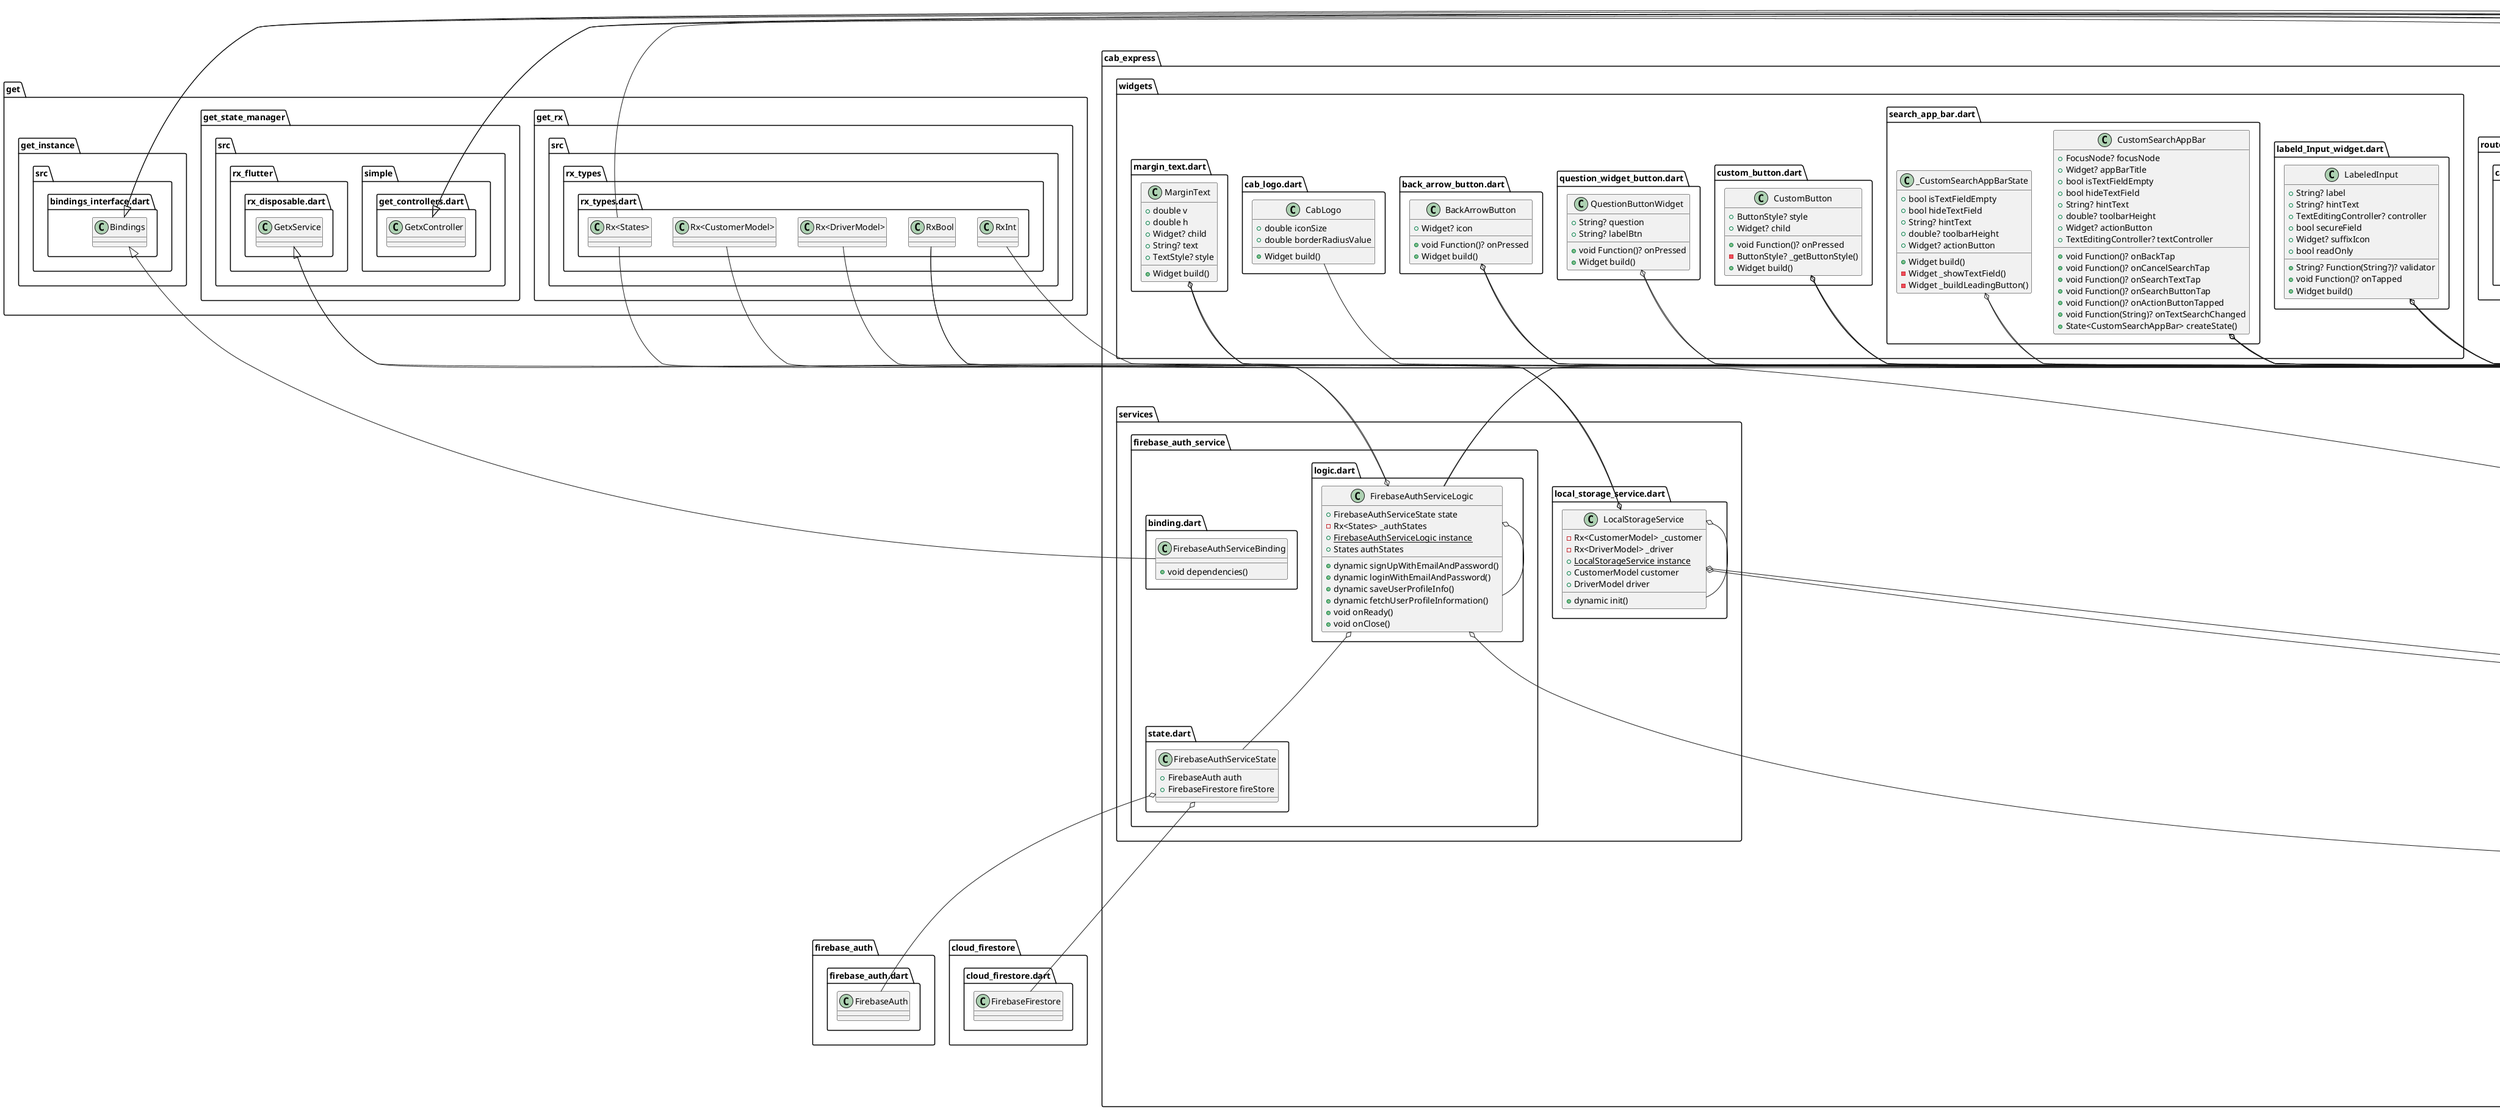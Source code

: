 @startuml
set namespaceSeparator ::

class "cab_express::cab_splash_screen.dart::CabSplashScreen" {
  +State<CabSplashScreen> createState()
}

"flutter::src::widgets::framework.dart::StatefulWidget" <|-- "cab_express::cab_splash_screen.dart::CabSplashScreen"

class "cab_express::cab_splash_screen.dart::_CabSplashScreenState" {
  +void goToPath()
  +void initState()
  +Widget build()
}

"flutter::src::widgets::framework.dart::State" <|-- "cab_express::cab_splash_screen.dart::_CabSplashScreenState"

class "cab_express::controller::dashboard_controller::binding.dart::DashboardControllerBinding" {
  +void dependencies()
}

"get::get_instance::src::bindings_interface.dart::Bindings" <|-- "cab_express::controller::dashboard_controller::binding.dart::DashboardControllerBinding"

class "cab_express::controller::dashboard_controller::logic.dart::DashboardControllerLogic" {
  +DashboardControllerState state
  -Rx<States> _states
  {static} +DashboardControllerLogic instance
  +States profileStates
  +dynamic getProfileUser()
  +void changeNavIndex()
  +void onInit()
  +void onClose()
}

"cab_express::controller::dashboard_controller::logic.dart::DashboardControllerLogic" o-- "cab_express::controller::dashboard_controller::state.dart::DashboardControllerState"
"cab_express::controller::dashboard_controller::logic.dart::DashboardControllerLogic" o-- "get::get_rx::src::rx_types::rx_types.dart::Rx<States>"
"cab_express::controller::dashboard_controller::logic.dart::DashboardControllerLogic" o-- "cab_express::controller::dashboard_controller::logic.dart::DashboardControllerLogic"
"cab_express::controller::dashboard_controller::logic.dart::DashboardControllerLogic" o-- "cab_express::utils::states.dart::States"
"get::get_state_manager::src::simple::get_controllers.dart::GetxController" <|-- "cab_express::controller::dashboard_controller::logic.dart::DashboardControllerLogic"

class "cab_express::controller::dashboard_controller::state.dart::DashboardControllerState" {
  -RxInt _navScreenIndex
  +List<Widget> screens
  +int navScreenIndex
  +int screensLength
}

"cab_express::controller::dashboard_controller::state.dart::DashboardControllerState" o-- "get::get_rx::src::rx_types::rx_types.dart::RxInt"

class "cab_express::controller::login_controller::binding.dart::LoginControllerBinding" {
  +void dependencies()
}

"get::get_instance::src::bindings_interface.dart::Bindings" <|-- "cab_express::controller::login_controller::binding.dart::LoginControllerBinding"

class "cab_express::controller::login_controller::logic.dart::LoginControllerLogic" {
  +LoginControllerState state
  +FirebaseAuthServiceLogic authController
  {static} +LoginControllerLogic instance
  +States states
  +void clearAuthStates()
  +void onLoginPressed()
  +void onReady()
  +void onClose()
}

"cab_express::controller::login_controller::logic.dart::LoginControllerLogic" o-- "cab_express::controller::login_controller::state.dart::LoginControllerState"
"cab_express::controller::login_controller::logic.dart::LoginControllerLogic" o-- "cab_express::services::firebase_auth_service::logic.dart::FirebaseAuthServiceLogic"
"cab_express::controller::login_controller::logic.dart::LoginControllerLogic" o-- "cab_express::controller::login_controller::logic.dart::LoginControllerLogic"
"cab_express::controller::login_controller::logic.dart::LoginControllerLogic" o-- "cab_express::utils::states.dart::States"
"get::get_state_manager::src::simple::get_controllers.dart::GetxController" <|-- "cab_express::controller::login_controller::logic.dart::LoginControllerLogic"

class "cab_express::controller::login_controller::state.dart::LoginControllerState" {
  +GlobalKey<FormState> formKey
  +TextEditingController email
  +TextEditingController password
  -RxBool _secureText1
  +bool secureText1
  +UserAuthModel authForm
  +dynamic dispose()
}

"cab_express::controller::login_controller::state.dart::LoginControllerState" o-- "flutter::src::widgets::framework.dart::GlobalKey<FormState>"
"cab_express::controller::login_controller::state.dart::LoginControllerState" o-- "flutter::src::widgets::editable_text.dart::TextEditingController"
"cab_express::controller::login_controller::state.dart::LoginControllerState" o-- "get::get_rx::src::rx_types::rx_types.dart::RxBool"
"cab_express::controller::login_controller::state.dart::LoginControllerState" o-- "cab_express::data::models::core::user_auth.model.dart::UserAuthModel"

class "cab_express::controller::sign_up_controller::binding.dart::SignupControllerBinding" {
  +void dependencies()
}

"get::get_instance::src::bindings_interface.dart::Bindings" <|-- "cab_express::controller::sign_up_controller::binding.dart::SignupControllerBinding"

class "cab_express::controller::sign_up_controller::logic.dart::SignupControllerLogic" {
  +SignupControllerState state
  +FirebaseAuthServiceLogic authController
  {static} +SignupControllerLogic instance
  +States states
  +void clearAuthStates()
  +void onSignupPressed()
  +void onReady()
  +void onClose()
}

"cab_express::controller::sign_up_controller::logic.dart::SignupControllerLogic" o-- "cab_express::controller::sign_up_controller::state.dart::SignupControllerState"
"cab_express::controller::sign_up_controller::logic.dart::SignupControllerLogic" o-- "cab_express::services::firebase_auth_service::logic.dart::FirebaseAuthServiceLogic"
"cab_express::controller::sign_up_controller::logic.dart::SignupControllerLogic" o-- "cab_express::controller::sign_up_controller::logic.dart::SignupControllerLogic"
"cab_express::controller::sign_up_controller::logic.dart::SignupControllerLogic" o-- "cab_express::utils::states.dart::States"
"get::get_state_manager::src::simple::get_controllers.dart::GetxController" <|-- "cab_express::controller::sign_up_controller::logic.dart::SignupControllerLogic"

class "cab_express::controller::sign_up_controller::state.dart::SignupControllerState" {
  +GlobalKey<FormState> formKey
  +TextEditingController firstName
  +TextEditingController lastName
  +TextEditingController phoneNumber
  +TextEditingController email
  +TextEditingController password
  +TextEditingController passwordConfirmation
  -RxBool _secureText1
  -RxBool _secureText2
  +bool secureText1
  +bool secureText2
  +UserAuthModel authForm
  +dynamic dispose()
}

"cab_express::controller::sign_up_controller::state.dart::SignupControllerState" o-- "flutter::src::widgets::framework.dart::GlobalKey<FormState>"
"cab_express::controller::sign_up_controller::state.dart::SignupControllerState" o-- "flutter::src::widgets::editable_text.dart::TextEditingController"
"cab_express::controller::sign_up_controller::state.dart::SignupControllerState" o-- "get::get_rx::src::rx_types::rx_types.dart::RxBool"
"cab_express::controller::sign_up_controller::state.dart::SignupControllerState" o-- "cab_express::data::models::core::user_auth.model.dart::UserAuthModel"

class "cab_express::data::models::app::car.model.dart::CarModel" {
  +int? id
  +String? driverId
  +String? modelCar
  +int? numberOfPassenger
  +String? plateNumber
  +bool? isCurrentCar
}

class "cab_express::data::models::app::location.model.dart::LocationModel" {
  +int? id
  +double? long
  +double? lat
  +int hashCode
  +bool ==()
  +Map<String, dynamic> toMap()
}

class "cab_express::data::models::app::rate.model.dart::RateModel" {
  +int? id
  +int? tripId
  +double? value
  +int hashCode
  +bool ==()
}

class "cab_express::data::models::app::services_type.model.dart::ServicesType" {
  +int? id
  +int? numberOfPassengers
  +Gender? gender
  +bool? isSharedTrip
  +int hashCode
  +bool ==()
}

"cab_express::data::models::app::services_type.model.dart::ServicesType" o-- "cab_express::utils::gender.enum.dart::Gender"

class "cab_express::data::models::app::trip.model.dart::TripModel" {
  +int? id
  +int? customerId
  +int? driverId
  +LocationModel? from
  +LocationModel? to
  +ServicesType? servicesType
  +double? cost
  +DateTime? timeTaken
  +LocationModel? driverLocation
  +int hashCode
  +bool ==()
}

"cab_express::data::models::app::trip.model.dart::TripModel" o-- "cab_express::data::models::app::location.model.dart::LocationModel"
"cab_express::data::models::app::trip.model.dart::TripModel" o-- "cab_express::data::models::app::services_type.model.dart::ServicesType"

class "cab_express::data::models::core::customer.model.dart::CustomerModel" {
  +List<LocationModel>? locations
  +int hashCode
  +bool ==()
}

"cab_express::data::models::core::user.model.dart::UserModel" <|-- "cab_express::data::models::core::customer.model.dart::CustomerModel"

class "cab_express::data::models::core::driver.model.dart::DriverModel" {
  +List<CarModel>? cars
  +int hashCode
  +bool ==()
}

"cab_express::data::models::core::user.model.dart::UserModel" <|-- "cab_express::data::models::core::driver.model.dart::DriverModel"

abstract class "cab_express::data::models::core::user.model.dart::UserModel" {
  +String? id
  +String? email
  +String? firstName
  +String? lastName
  +String? phoneNumber
  +UserType? userType
}

"cab_express::data::models::core::user.model.dart::UserModel" o-- "cab_express::utils::user_type.enum.dart::UserType"

class "cab_express::data::models::core::user_auth.model.dart::UserAuthModel" {
  +String? password
  +int hashCode
  +bool ==()
  +UserAuthModel copyWith()
  +Map<String, dynamic> toNewUserJson()
}

"cab_express::data::models::core::user.model.dart::UserModel" <|-- "cab_express::data::models::core::user_auth.model.dart::UserAuthModel"

class "cab_express::firebase_options.dart::DefaultFirebaseOptions" {
  {static} +FirebaseOptions android
  {static} +FirebaseOptions ios
  {static} +FirebaseOptions currentPlatform
}

"cab_express::firebase_options.dart::DefaultFirebaseOptions" o-- "firebase_core_platform_interface::firebase_core_platform_interface.dart::FirebaseOptions"

abstract class "cab_express::global::assets.dart::AppAssets" {
  {static} +String cabLogo
}

abstract class "cab_express::global::cab_colors.dart::CabColors" {
  {static} +MaterialColor primary
  {static} +Color? primaryLight
  {static} +Color appBarTitle
  {static} +Color backgroundHome
}

"cab_express::global::cab_colors.dart::CabColors" o-- "flutter::src::material::colors.dart::MaterialColor"
"cab_express::global::cab_colors.dart::CabColors" o-- "dart::ui::Color"

abstract class "cab_express::global::cab_constants.dart::CabConstants" {
  {static} +String users
}

abstract class "cab_express::global::cab_theme.dart::CabTheme" {
  {static} +ThemeData themeApp()
}

class "cab_express::main.dart::CabExpressApp" {
  +Widget build()
}

"flutter::src::widgets::framework.dart::StatelessWidget" <|-- "cab_express::main.dart::CabExpressApp"

class "cab_express::routes::cab_app_routes.dart::CabAppRoutes" {
  {static} +String cabRoot
  {static} +String cabLoginScreen
  {static} +String cabSignupScreen
  {static} +String cabDashboardScreen
  {static} +List<GetPage<dynamic>> routes
}

class "cab_express::services::firebase_auth_service::binding.dart::FirebaseAuthServiceBinding" {
  +void dependencies()
}

"get::get_instance::src::bindings_interface.dart::Bindings" <|-- "cab_express::services::firebase_auth_service::binding.dart::FirebaseAuthServiceBinding"

class "cab_express::services::firebase_auth_service::logic.dart::FirebaseAuthServiceLogic" {
  +FirebaseAuthServiceState state
  -Rx<States> _authStates
  {static} +FirebaseAuthServiceLogic instance
  +States authStates
  +dynamic signUpWithEmailAndPassword()
  +dynamic loginWithEmailAndPassword()
  +dynamic saveUserProfileInfo()
  +dynamic fetchUserProfileInformation()
  +void onReady()
  +void onClose()
}

"cab_express::services::firebase_auth_service::logic.dart::FirebaseAuthServiceLogic" o-- "cab_express::services::firebase_auth_service::state.dart::FirebaseAuthServiceState"
"cab_express::services::firebase_auth_service::logic.dart::FirebaseAuthServiceLogic" o-- "get::get_rx::src::rx_types::rx_types.dart::Rx<States>"
"cab_express::services::firebase_auth_service::logic.dart::FirebaseAuthServiceLogic" o-- "cab_express::services::firebase_auth_service::logic.dart::FirebaseAuthServiceLogic"
"cab_express::services::firebase_auth_service::logic.dart::FirebaseAuthServiceLogic" o-- "cab_express::utils::states.dart::States"
"get::get_state_manager::src::rx_flutter::rx_disposable.dart::GetxService" <|-- "cab_express::services::firebase_auth_service::logic.dart::FirebaseAuthServiceLogic"

class "cab_express::services::firebase_auth_service::state.dart::FirebaseAuthServiceState" {
  +FirebaseAuth auth
  +FirebaseFirestore fireStore
}

"cab_express::services::firebase_auth_service::state.dart::FirebaseAuthServiceState" o-- "firebase_auth::firebase_auth.dart::FirebaseAuth"
"cab_express::services::firebase_auth_service::state.dart::FirebaseAuthServiceState" o-- "cloud_firestore::cloud_firestore.dart::FirebaseFirestore"

class "cab_express::services::local_storage_service.dart::LocalStorageService" {
  -Rx<CustomerModel> _customer
  -Rx<DriverModel> _driver
  {static} +LocalStorageService instance
  +CustomerModel customer
  +DriverModel driver
  +dynamic init()
}

"cab_express::services::local_storage_service.dart::LocalStorageService" o-- "get::get_rx::src::rx_types::rx_types.dart::Rx<CustomerModel>"
"cab_express::services::local_storage_service.dart::LocalStorageService" o-- "get::get_rx::src::rx_types::rx_types.dart::Rx<DriverModel>"
"cab_express::services::local_storage_service.dart::LocalStorageService" o-- "cab_express::services::local_storage_service.dart::LocalStorageService"
"cab_express::services::local_storage_service.dart::LocalStorageService" o-- "cab_express::data::models::core::customer.model.dart::CustomerModel"
"cab_express::services::local_storage_service.dart::LocalStorageService" o-- "cab_express::data::models::core::driver.model.dart::DriverModel"
"get::get_state_manager::src::rx_flutter::rx_disposable.dart::GetxService" <|-- "cab_express::services::local_storage_service.dart::LocalStorageService"


class "cab_express::utils::equality.util.dart::EqualityUtil" {
  {static} +bool listEquality()
}

class "cab_express::utils::gender.enum.dart::Gender" {
  +int index
  {static} +List<Gender> values
  {static} +Gender male
  {static} +Gender female
}

"cab_express::utils::gender.enum.dart::Gender" o-- "cab_express::utils::gender.enum.dart::Gender"
"dart::core::Enum" <|-- "cab_express::utils::gender.enum.dart::Gender"

abstract class "cab_express::utils::input_validator.dart::InputValidator" {
  {static} +RegExp passwordRegex
  {static} -RegExp _phoneNumberRegex
  {static} +String? isRequired()
  {static} +String? isUsername()
  {static} +String? isPhoneNumber()
  {static} +String? isEmail()
  {static} +String? isValidPassword()
  {static} +String? isMatchPasswordConfirmation()
}

class "cab_express::utils::states.dart::States" {
  +String? messages
  +bool isLoading
  +bool isError
  +bool isSuccess
  +States copyWith()
}

abstract class "cab_express::utils::time_utility.dart::TimeUtilities" {
  {static} +String? fromServerFormatDateTime12()
  {static} +String? fromServerFormatDateTime24()
  {static} +String? strDateFormatter()
  {static} +String calculateTimeAgo()
}

class "cab_express::utils::user_type.enum.dart::UserType" {
  +int index
  {static} +List<UserType> values
  {static} +UserType customer
  {static} +UserType driver
}

"cab_express::utils::user_type.enum.dart::UserType" o-- "cab_express::utils::user_type.enum.dart::UserType"
"dart::core::Enum" <|-- "cab_express::utils::user_type.enum.dart::UserType"

class "cab_express::widgets::back_arrow_button.dart::BackArrowButton" {
  +void Function()? onPressed
  +Widget? icon
  +Widget build()
}

"cab_express::widgets::back_arrow_button.dart::BackArrowButton" o-- "dart::ui::void Function()"
"cab_express::widgets::back_arrow_button.dart::BackArrowButton" o-- "flutter::src::widgets::framework.dart::Widget"
"flutter::src::widgets::framework.dart::StatelessWidget" <|-- "cab_express::widgets::back_arrow_button.dart::BackArrowButton"

class "cab_express::widgets::cab_logo.dart::CabLogo" {
  +double iconSize
  +double borderRadiusValue
  +Widget build()
}

"flutter::src::widgets::framework.dart::StatelessWidget" <|-- "cab_express::widgets::cab_logo.dart::CabLogo"

class "cab_express::widgets::custom_button.dart::CustomButton" {
  +void Function()? onPressed
  +ButtonStyle? style
  +Widget? child
  -ButtonStyle? _getButtonStyle()
  +Widget build()
}

"cab_express::widgets::custom_button.dart::CustomButton" o-- "null::void Function()"
"cab_express::widgets::custom_button.dart::CustomButton" o-- "flutter::src::material::button_style.dart::ButtonStyle"
"cab_express::widgets::custom_button.dart::CustomButton" o-- "flutter::src::widgets::framework.dart::Widget"
"flutter::src::widgets::framework.dart::StatelessWidget" <|-- "cab_express::widgets::custom_button.dart::CustomButton"

class "cab_express::widgets::labeld_Input_widget.dart::LabeledInput" {
  +String? label
  +String? hintText
  +TextEditingController? controller
  +String? Function(String?)? validator
  +bool secureField
  +Widget? suffixIcon
  +bool readOnly
  +void Function()? onTapped
  +Widget build()
}

"cab_express::widgets::labeld_Input_widget.dart::LabeledInput" o-- "flutter::src::widgets::editable_text.dart::TextEditingController"
"cab_express::widgets::labeld_Input_widget.dart::LabeledInput" o-- "null::String Function(String)"
"cab_express::widgets::labeld_Input_widget.dart::LabeledInput" o-- "flutter::src::widgets::framework.dart::Widget"
"cab_express::widgets::labeld_Input_widget.dart::LabeledInput" o-- "null::void Function()"
"flutter::src::widgets::framework.dart::StatelessWidget" <|-- "cab_express::widgets::labeld_Input_widget.dart::LabeledInput"

class "cab_express::widgets::margin_text.dart::MarginText" {
  +double v
  +double h
  +Widget? child
  +String? text
  +TextStyle? style
  +Widget build()
}

"cab_express::widgets::margin_text.dart::MarginText" o-- "flutter::src::widgets::framework.dart::Widget"
"cab_express::widgets::margin_text.dart::MarginText" o-- "flutter::src::painting::text_style.dart::TextStyle"
"flutter::src::widgets::framework.dart::StatelessWidget" <|-- "cab_express::widgets::margin_text.dart::MarginText"

class "cab_express::widgets::question_widget_button.dart::QuestionButtonWidget" {
  +String? question
  +String? labelBtn
  +void Function()? onPressed
  +Widget build()
}

"cab_express::widgets::question_widget_button.dart::QuestionButtonWidget" o-- "dart::ui::void Function()"
"flutter::src::widgets::framework.dart::StatelessWidget" <|-- "cab_express::widgets::question_widget_button.dart::QuestionButtonWidget"

class "cab_express::widgets::search_app_bar.dart::CustomSearchAppBar" {
  +FocusNode? focusNode
  +Widget? appBarTitle
  +void Function()? onBackTap
  +void Function()? onCancelSearchTap
  +void Function()? onSearchTextTap
  +void Function()? onSearchButtonTap
  +void Function()? onActionButtonTapped
  +void Function(String)? onTextSearchChanged
  +bool isTextFieldEmpty
  +bool hideTextField
  +String? hintText
  +double? toolbarHeight
  +Widget? actionButton
  +TextEditingController? textController
  +State<CustomSearchAppBar> createState()
}

"cab_express::widgets::search_app_bar.dart::CustomSearchAppBar" o-- "flutter::src::widgets::focus_manager.dart::FocusNode"
"cab_express::widgets::search_app_bar.dart::CustomSearchAppBar" o-- "flutter::src::widgets::framework.dart::Widget"
"cab_express::widgets::search_app_bar.dart::CustomSearchAppBar" o-- "null::void Function()"
"cab_express::widgets::search_app_bar.dart::CustomSearchAppBar" o-- "null::void Function(String)"
"cab_express::widgets::search_app_bar.dart::CustomSearchAppBar" o-- "flutter::src::widgets::editable_text.dart::TextEditingController"
"flutter::src::widgets::framework.dart::StatefulWidget" <|-- "cab_express::widgets::search_app_bar.dart::CustomSearchAppBar"

class "cab_express::widgets::search_app_bar.dart::_CustomSearchAppBarState" {
  +bool isTextFieldEmpty
  +bool hideTextField
  +String? hintText
  +double? toolbarHeight
  +Widget? actionButton
  +Widget build()
  -Widget _showTextField()
  -Widget _buildLeadingButton()
}

"cab_express::widgets::search_app_bar.dart::_CustomSearchAppBarState" o-- "flutter::src::widgets::framework.dart::Widget"
"flutter::src::widgets::framework.dart::State" <|-- "cab_express::widgets::search_app_bar.dart::_CustomSearchAppBarState"


@enduml
